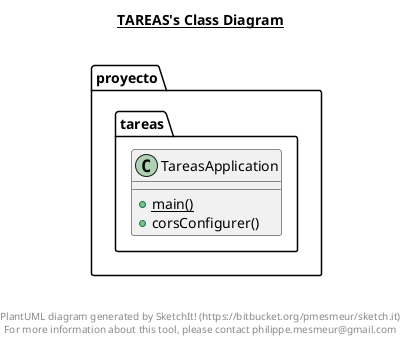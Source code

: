 @startuml

title __TAREAS's Class Diagram__\n

  package proyecto.tareas {
    class TareasApplication {
        {static} + main()
        + corsConfigurer()
    }
  }
  



right footer


PlantUML diagram generated by SketchIt! (https://bitbucket.org/pmesmeur/sketch.it)
For more information about this tool, please contact philippe.mesmeur@gmail.com
endfooter

@enduml

